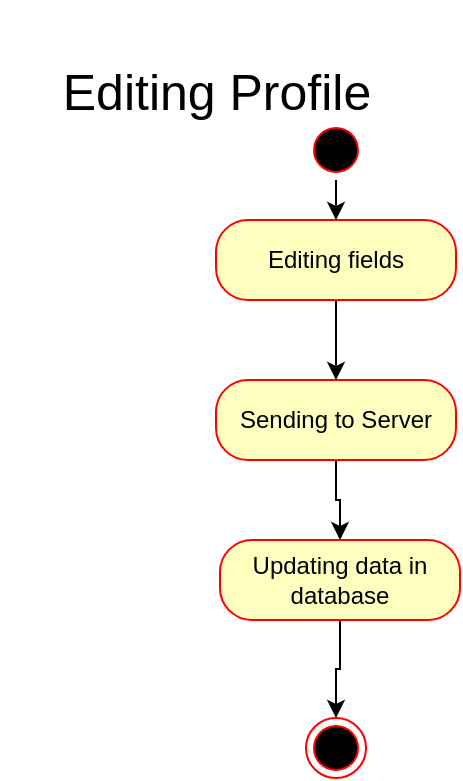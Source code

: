 <mxfile version="10.6.0" type="github"><diagram id="4iXrjPetyoDWoP5Om18G" name="Page-1"><mxGraphModel dx="95" dy="523" grid="1" gridSize="10" guides="1" tooltips="1" connect="1" arrows="1" fold="1" page="1" pageScale="1" pageWidth="291" pageHeight="413" math="0" shadow="0"><root><mxCell id="0"/><mxCell id="1" parent="0"/><mxCell id="pIK2Jl37eXvn-NcjGiax-9" style="edgeStyle=orthogonalEdgeStyle;rounded=0;orthogonalLoop=1;jettySize=auto;html=1;exitX=0.5;exitY=1;exitDx=0;exitDy=0;entryX=0.5;entryY=0;entryDx=0;entryDy=0;" parent="1" source="Ih5G979ffaWnRvoLbRZu-21" target="pIK2Jl37eXvn-NcjGiax-1" edge="1"><mxGeometry relative="1" as="geometry"/></mxCell><mxCell id="Ih5G979ffaWnRvoLbRZu-21" value="" style="ellipse;html=1;shape=startState;fillColor=#000000;strokeColor=#ff0000;labelBackgroundColor=none;" parent="1" vertex="1"><mxGeometry x="735" y="60" width="30" height="30" as="geometry"/></mxCell><mxCell id="i4g9r2sZf9bLSgmSq6lv-60" value="" style="ellipse;html=1;shape=endState;fillColor=#000000;strokeColor=#ff0000;" parent="1" vertex="1"><mxGeometry x="735" y="359" width="30" height="30" as="geometry"/></mxCell><mxCell id="Kw8UH1EqT2ofj1SFunJ7-2" value="&lt;font style=&quot;font-size: 25px&quot;&gt;Editing Profile&lt;/font&gt;" style="text;html=1;strokeColor=none;fillColor=none;align=center;verticalAlign=middle;whiteSpace=wrap;rounded=0;" parent="1" vertex="1"><mxGeometry x="582.5" width="215" height="90" as="geometry"/></mxCell><mxCell id="pIK2Jl37eXvn-NcjGiax-5" style="edgeStyle=orthogonalEdgeStyle;rounded=0;orthogonalLoop=1;jettySize=auto;html=1;exitX=0.5;exitY=1;exitDx=0;exitDy=0;entryX=0.5;entryY=0;entryDx=0;entryDy=0;" parent="1" source="pIK2Jl37eXvn-NcjGiax-1" target="pIK2Jl37eXvn-NcjGiax-3" edge="1"><mxGeometry relative="1" as="geometry"/></mxCell><mxCell id="pIK2Jl37eXvn-NcjGiax-1" value="Editing fields" style="rounded=1;whiteSpace=wrap;html=1;arcSize=40;fontColor=#000000;fillColor=#ffffc0;strokeColor=#ff0000;" parent="1" vertex="1"><mxGeometry x="690" y="110" width="120" height="40" as="geometry"/></mxCell><mxCell id="pIK2Jl37eXvn-NcjGiax-7" style="edgeStyle=orthogonalEdgeStyle;rounded=0;orthogonalLoop=1;jettySize=auto;html=1;exitX=0.5;exitY=1;exitDx=0;exitDy=0;" parent="1" source="pIK2Jl37eXvn-NcjGiax-3" target="pIK2Jl37eXvn-NcjGiax-4" edge="1"><mxGeometry relative="1" as="geometry"/></mxCell><mxCell id="pIK2Jl37eXvn-NcjGiax-3" value="Sending to Server" style="rounded=1;whiteSpace=wrap;html=1;arcSize=40;fontColor=#000000;fillColor=#ffffc0;strokeColor=#ff0000;" parent="1" vertex="1"><mxGeometry x="690" y="190" width="120" height="40" as="geometry"/></mxCell><mxCell id="pIK2Jl37eXvn-NcjGiax-8" style="edgeStyle=orthogonalEdgeStyle;rounded=0;orthogonalLoop=1;jettySize=auto;html=1;exitX=0.5;exitY=1;exitDx=0;exitDy=0;entryX=0.5;entryY=0;entryDx=0;entryDy=0;" parent="1" source="pIK2Jl37eXvn-NcjGiax-4" target="i4g9r2sZf9bLSgmSq6lv-60" edge="1"><mxGeometry relative="1" as="geometry"/></mxCell><mxCell id="pIK2Jl37eXvn-NcjGiax-4" value="Updating data in database" style="rounded=1;whiteSpace=wrap;html=1;arcSize=40;fontColor=#000000;fillColor=#ffffc0;strokeColor=#ff0000;" parent="1" vertex="1"><mxGeometry x="692" y="270" width="120" height="40" as="geometry"/></mxCell></root></mxGraphModel></diagram></mxfile>